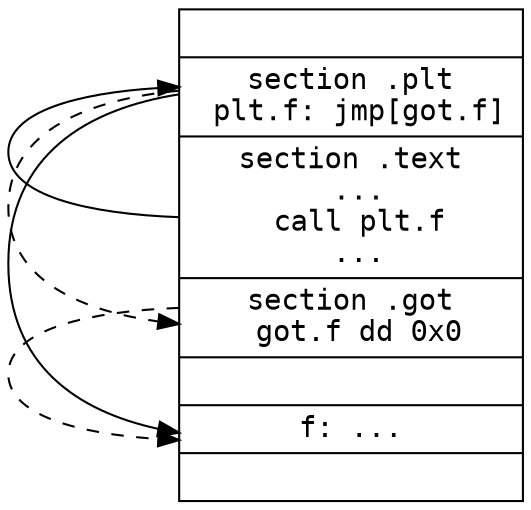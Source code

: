 digraph memory {
    rankdir = LR
    node [ shape = record ]
    memory [ fontname = mono, label
        = "|<plt> section .plt\n
                  plt.f: jmp[got.f]
           |<text>section .text\n
                  ...\n
                  call plt.f\n
                  ...
           |<got> section .got\n
                  got.f dd 0x0
           |
           |<f>   f: ...
           |"
        ]
    memory:plt -> memory:f
    memory:text -> memory:plt
    memory:got -> memory:f [ style = dashed ]
    memory:plt -> memory:got [ style = dashed ]
}
